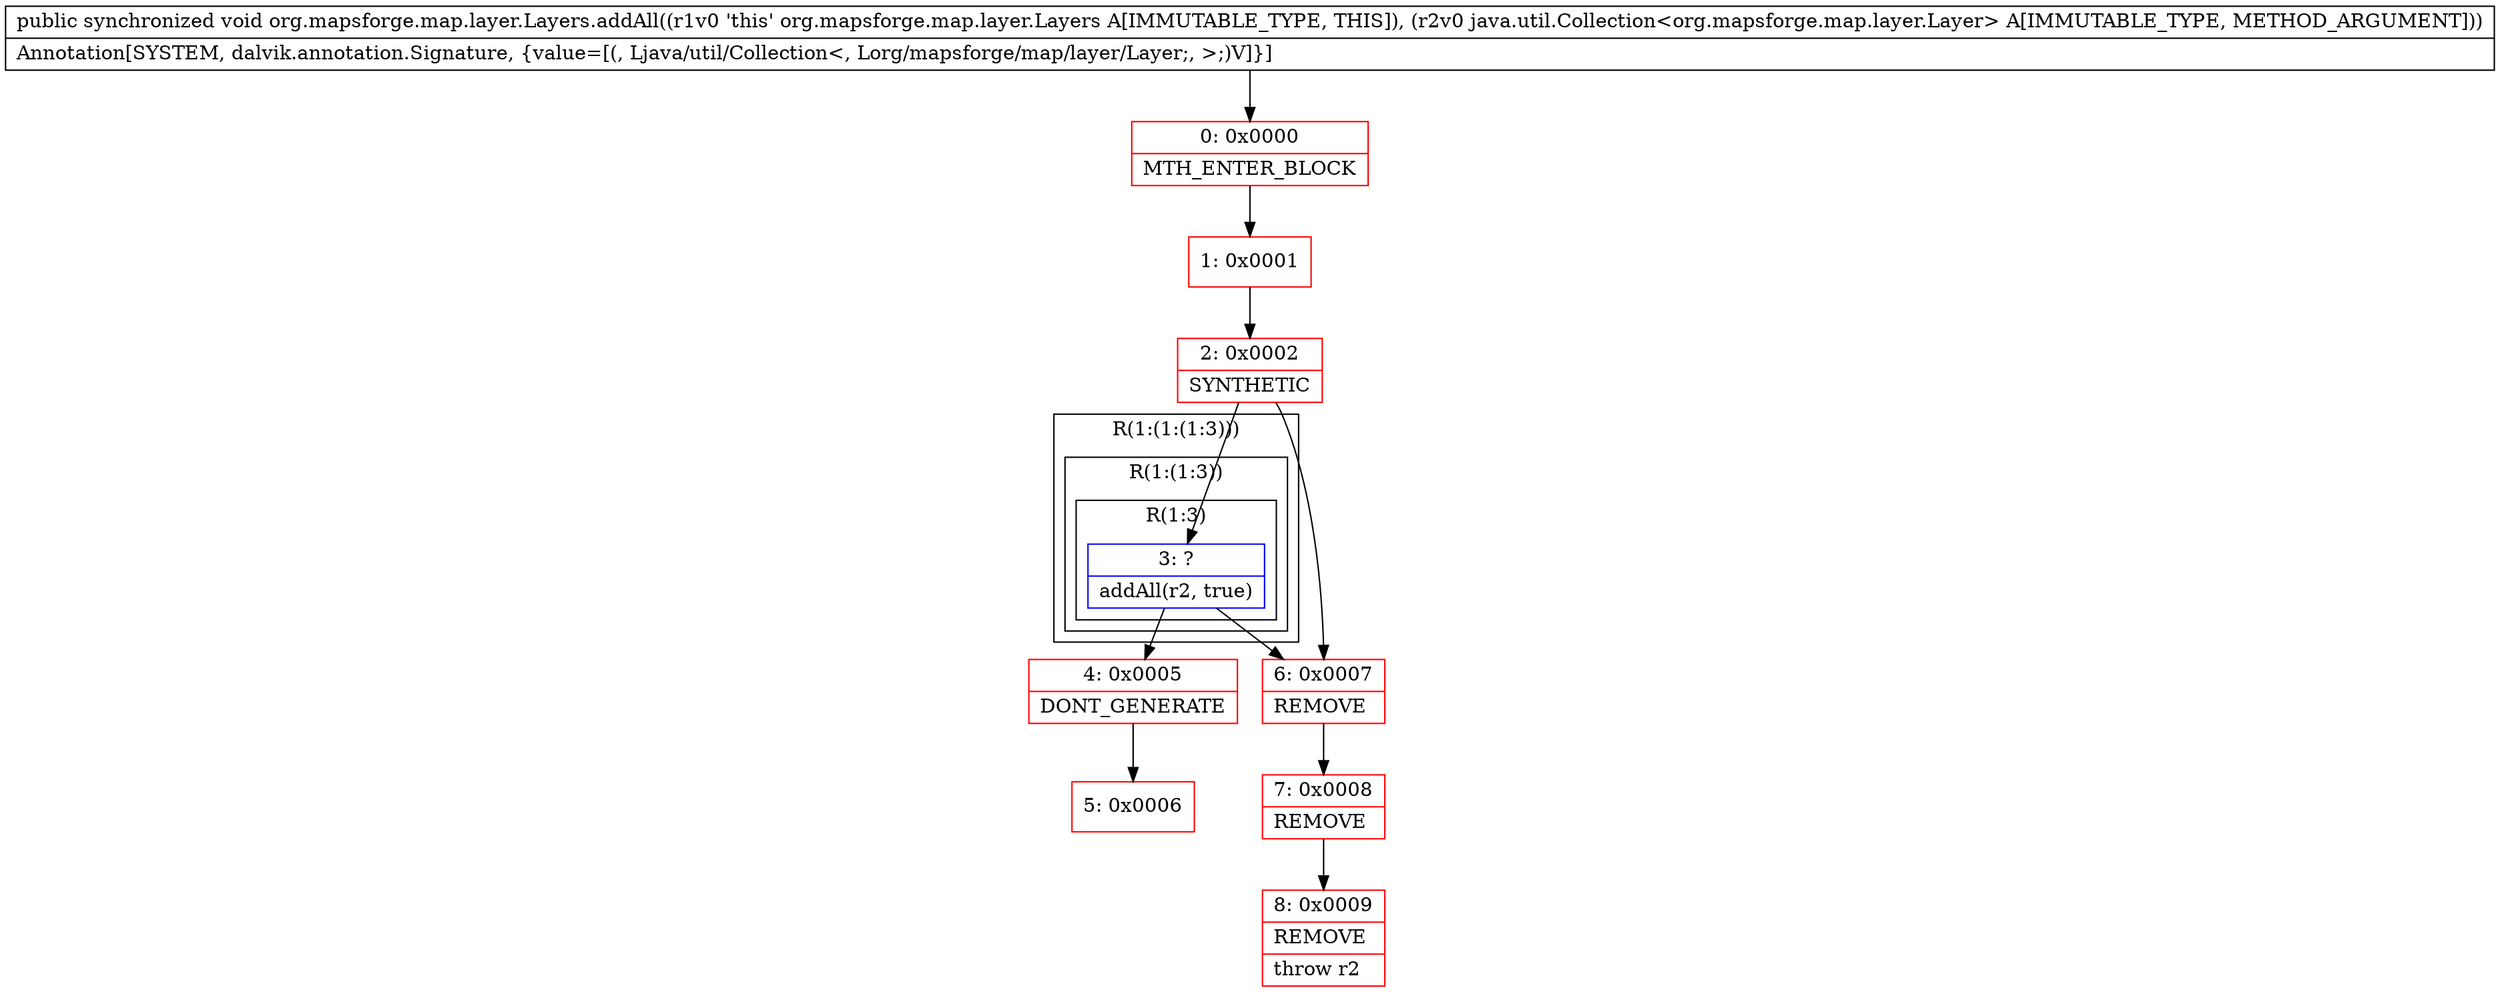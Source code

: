 digraph "CFG fororg.mapsforge.map.layer.Layers.addAll(Ljava\/util\/Collection;)V" {
subgraph cluster_Region_1848608401 {
label = "R(1:(1:(1:3)))";
node [shape=record,color=blue];
subgraph cluster_Region_168770849 {
label = "R(1:(1:3))";
node [shape=record,color=blue];
subgraph cluster_Region_2048770966 {
label = "R(1:3)";
node [shape=record,color=blue];
Node_3 [shape=record,label="{3\:\ ?|addAll(r2, true)\l}"];
}
}
}
Node_0 [shape=record,color=red,label="{0\:\ 0x0000|MTH_ENTER_BLOCK\l}"];
Node_1 [shape=record,color=red,label="{1\:\ 0x0001}"];
Node_2 [shape=record,color=red,label="{2\:\ 0x0002|SYNTHETIC\l}"];
Node_4 [shape=record,color=red,label="{4\:\ 0x0005|DONT_GENERATE\l}"];
Node_5 [shape=record,color=red,label="{5\:\ 0x0006}"];
Node_6 [shape=record,color=red,label="{6\:\ 0x0007|REMOVE\l}"];
Node_7 [shape=record,color=red,label="{7\:\ 0x0008|REMOVE\l}"];
Node_8 [shape=record,color=red,label="{8\:\ 0x0009|REMOVE\l|throw r2\l}"];
MethodNode[shape=record,label="{public synchronized void org.mapsforge.map.layer.Layers.addAll((r1v0 'this' org.mapsforge.map.layer.Layers A[IMMUTABLE_TYPE, THIS]), (r2v0 java.util.Collection\<org.mapsforge.map.layer.Layer\> A[IMMUTABLE_TYPE, METHOD_ARGUMENT]))  | Annotation[SYSTEM, dalvik.annotation.Signature, \{value=[(, Ljava\/util\/Collection\<, Lorg\/mapsforge\/map\/layer\/Layer;, \>;)V]\}]\l}"];
MethodNode -> Node_0;
Node_3 -> Node_4;
Node_3 -> Node_6;
Node_0 -> Node_1;
Node_1 -> Node_2;
Node_2 -> Node_3;
Node_2 -> Node_6;
Node_4 -> Node_5;
Node_6 -> Node_7;
Node_7 -> Node_8;
}

